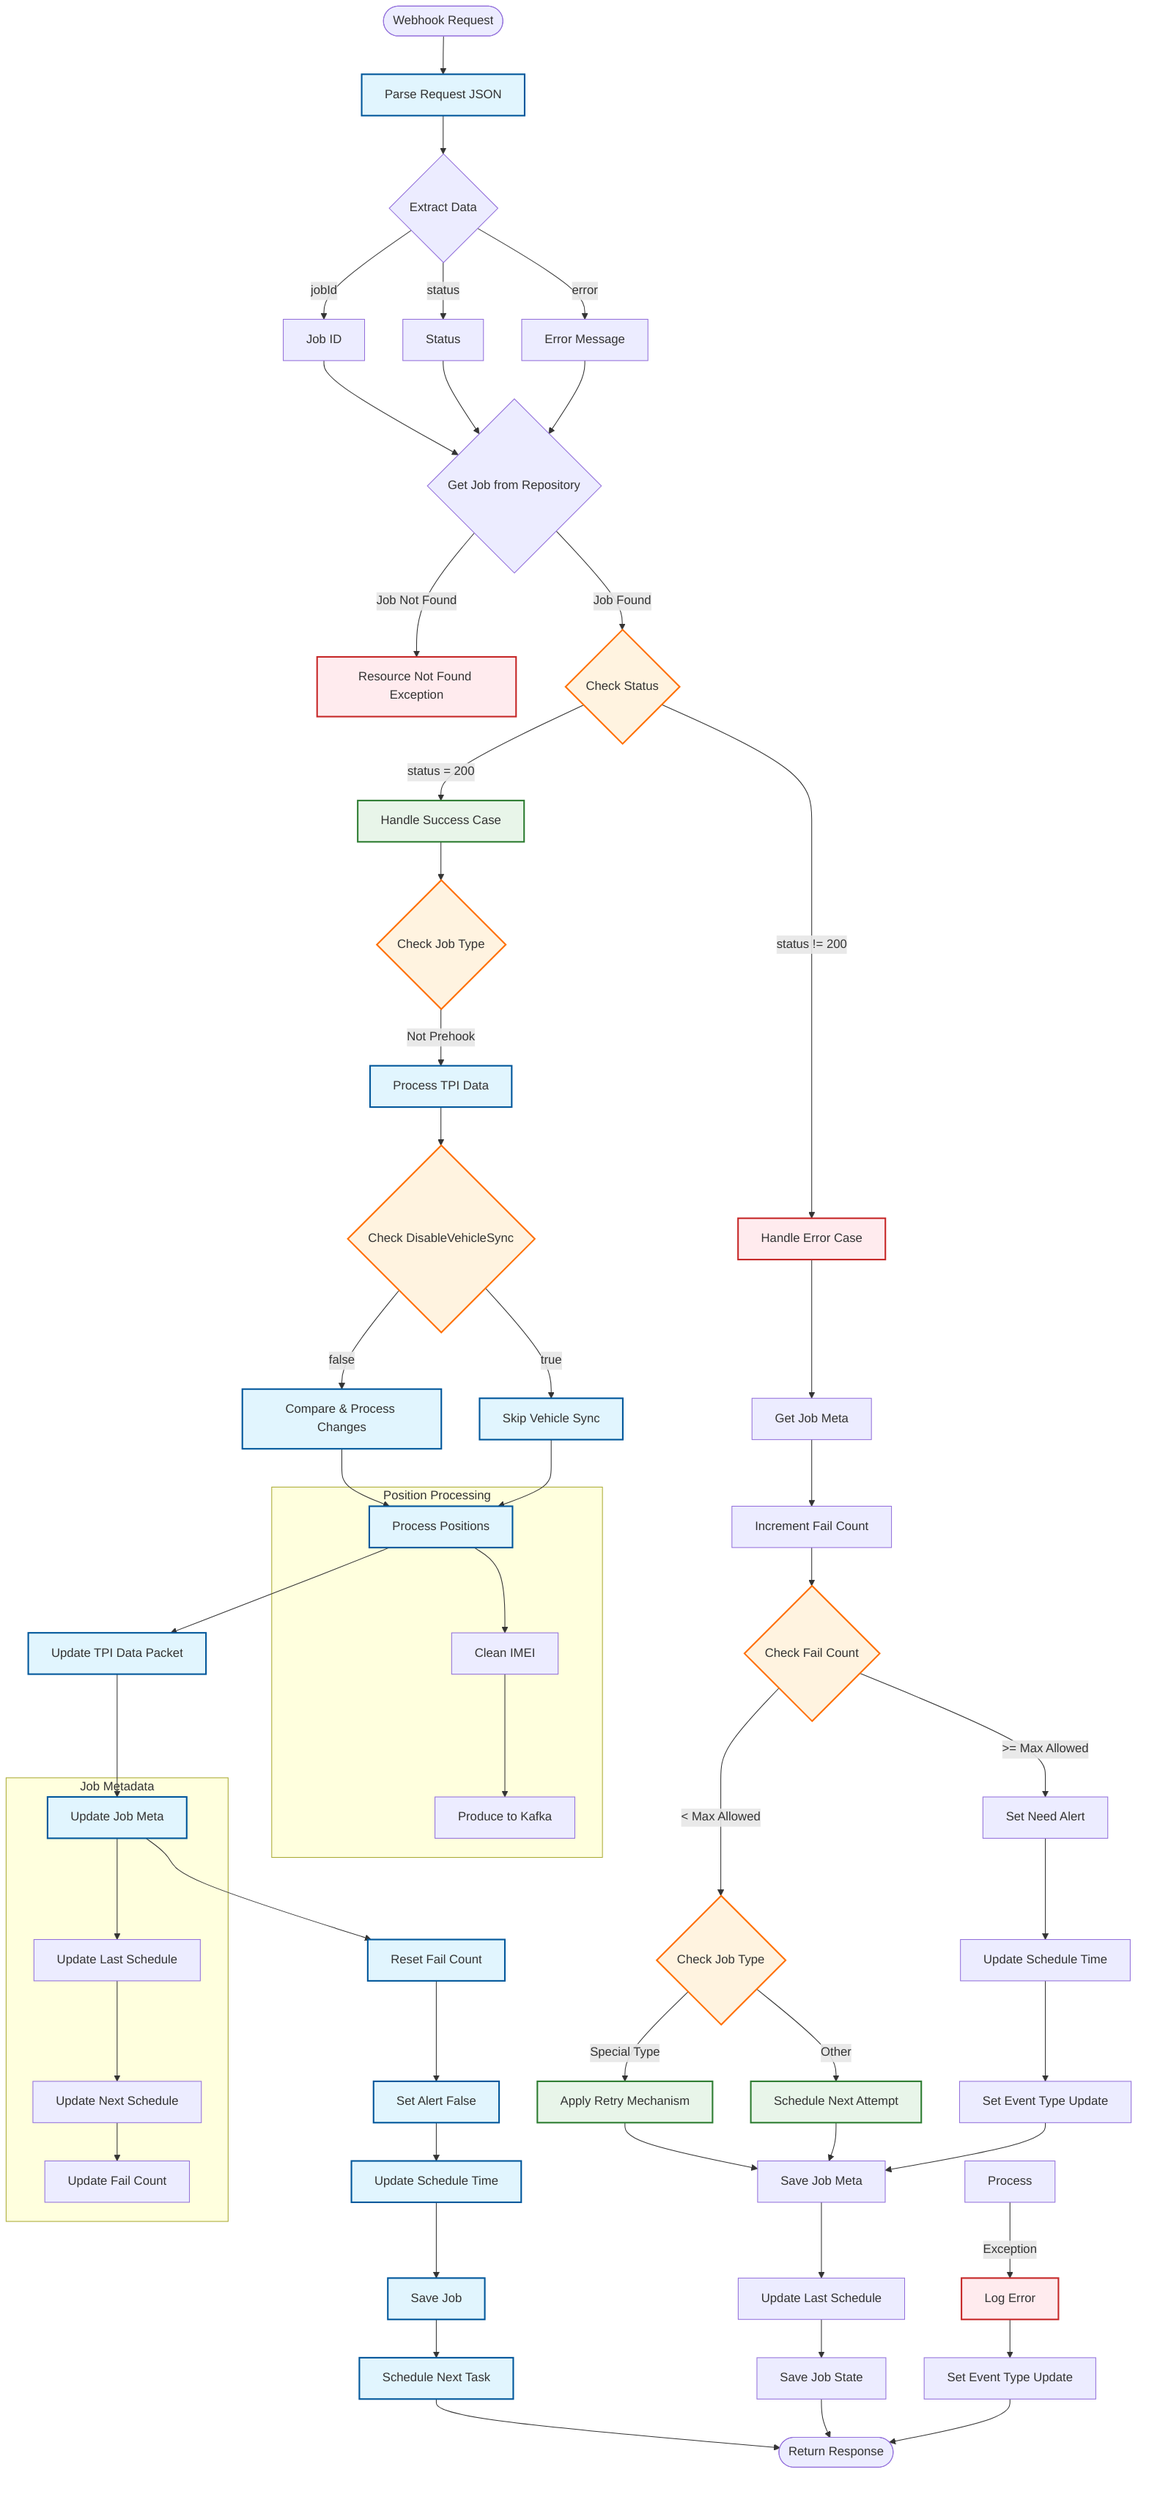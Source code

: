 flowchart TD
    Start([Webhook Request]) --> A[Parse Request JSON]
    A --> B{Extract Data}
    B --> |jobId| C[Job ID]
    B --> |status| D[Status]
    B --> |error| E[Error Message]
    
    C & D & E --> F{Get Job from Repository}
    F -->|Job Not Found| G[Resource Not Found Exception]
    
    F -->|Job Found| H{Check Status}
    
    %% Success Flow
    H -->|status = 200| I[Handle Success Case]
    I --> J{Check Job Type}
    J -->|Not Prehook| K[Process TPI Data]
    
    K --> L{Check DisableVehicleSync}
    L -->|false| M[Compare & Process Changes]
    L -->|true| N[Skip Vehicle Sync]
    
    M & N --> O[Process Positions]
    O --> P[Update TPI Data Packet]
    
    %% Common Success Steps
    P --> Q[Update Job Meta]
    Q --> R[Reset Fail Count]
    R --> S[Set Alert False]
    S --> T[Update Schedule Time]
    T --> U[Save Job]
    U --> V[Schedule Next Task]
    
    %% Error Flow
    H -->|status != 200| W[Handle Error Case]
    W --> X[Get Job Meta]
    X --> Y[Increment Fail Count]
    
    Y --> Z{Check Fail Count}
    Z -->|< Max Allowed| AA{Check Job Type}
    AA -->|Special Type| AB[Apply Retry Mechanism]
    AA -->|Other| AC[Schedule Next Attempt]
    
    Z -->|>= Max Allowed| AD[Set Need Alert]
    AD --> AE[Update Schedule Time]
    AE --> AF[Set Event Type Update]
    
    AB & AC & AF --> AG[Save Job Meta]
    AG --> AH[Update Last Schedule]
    AH --> AI[Save Job State]
    
    %% Final Steps
    V & AI --> End([Return Response])
    
    %% Error Handling
    Process -->|Exception| ErrorLog[Log Error]
    ErrorLog --> ErrorUpdate[Set Event Type Update]
    ErrorUpdate --> End
    
    %% Subgraph for Position Processing
    subgraph Position Processing
        O --> O1[Clean IMEI]
        O1 --> O2[Produce to Kafka]
    end
    
    %% Subgraph for Job Meta Updates
    subgraph Job Metadata
        Q --> Q1[Update Last Schedule]
        Q1 --> Q2[Update Next Schedule]
        Q2 --> Q3[Update Fail Count]
    end
    
    %% Styling
    classDef process fill:#e1f5fe,stroke:#01579b,stroke-width:2px
    classDef decision fill:#fff3e0,stroke:#ff6f00,stroke-width:2px
    classDef error fill:#ffebee,stroke:#c62828,stroke-width:2px
    classDef success fill:#e8f5e9,stroke:#2e7d32,stroke-width:2px
    
    class A,K,M,N,O,P,Q,R,S,T,U,V process
    class H,J,L,Z,AA decision
    class G,W,ErrorLog error
    class I,AB,AC success